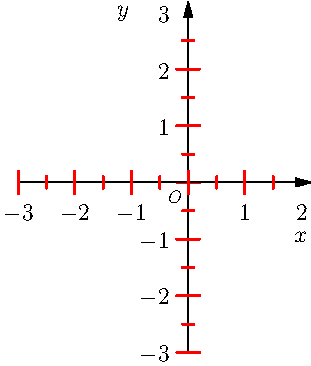 import graph;
unitsize(1cm);

xlimits( -3, 2);
ylimits( -3, 3);
xaxis("$x$",Ticks(ticklabel=NoZeroFormat,1bp+red,end=false),arrow=Arrow);
yaxis("$y$",Ticks(ticklabel=NoZeroFormat,1bp+red,end=false),arrow=Arrow);

labelx(scale(.75)*"$O$",0,SW);
